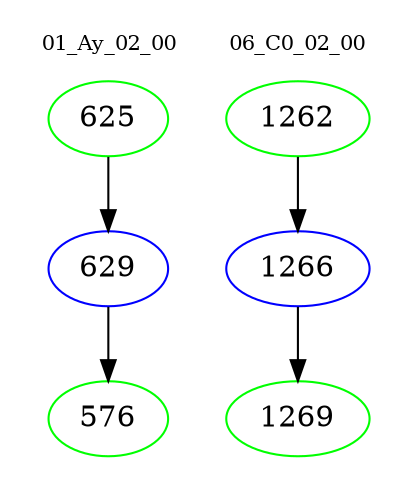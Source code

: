 digraph{
subgraph cluster_0 {
color = white
label = "01_Ay_02_00";
fontsize=10;
T0_625 [label="625", color="green"]
T0_625 -> T0_629 [color="black"]
T0_629 [label="629", color="blue"]
T0_629 -> T0_576 [color="black"]
T0_576 [label="576", color="green"]
}
subgraph cluster_1 {
color = white
label = "06_C0_02_00";
fontsize=10;
T1_1262 [label="1262", color="green"]
T1_1262 -> T1_1266 [color="black"]
T1_1266 [label="1266", color="blue"]
T1_1266 -> T1_1269 [color="black"]
T1_1269 [label="1269", color="green"]
}
}
